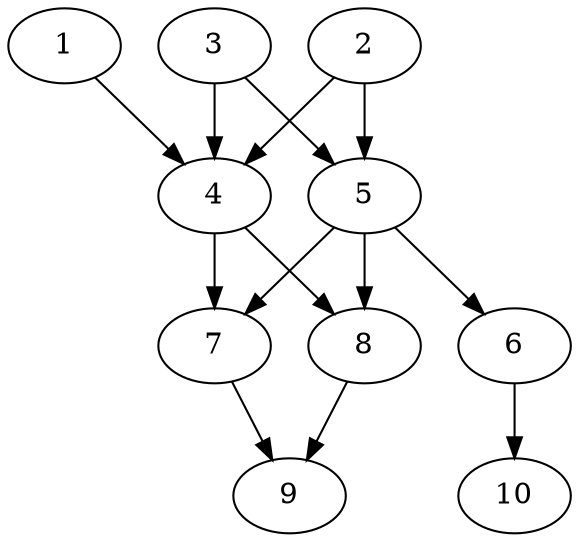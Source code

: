 // DAG automatically generated by daggen at Thu Oct  3 13:58:04 2019
// ./daggen --dot -n 10 --ccr 0.3 --fat 0.5 --regular 0.5 --density 0.7 --mindata 5242880 --maxdata 52428800 
digraph G {
  1 [size="96617813", alpha="0.18", expect_size="28985344"] 
  1 -> 4 [size ="28985344"]
  2 [size="94839467", alpha="0.16", expect_size="28451840"] 
  2 -> 4 [size ="28451840"]
  2 -> 5 [size ="28451840"]
  3 [size="82937173", alpha="0.17", expect_size="24881152"] 
  3 -> 4 [size ="24881152"]
  3 -> 5 [size ="24881152"]
  4 [size="127320747", alpha="0.01", expect_size="38196224"] 
  4 -> 7 [size ="38196224"]
  4 -> 8 [size ="38196224"]
  5 [size="79967573", alpha="0.03", expect_size="23990272"] 
  5 -> 6 [size ="23990272"]
  5 -> 7 [size ="23990272"]
  5 -> 8 [size ="23990272"]
  6 [size="145786880", alpha="0.13", expect_size="43736064"] 
  6 -> 10 [size ="43736064"]
  7 [size="120692053", alpha="0.19", expect_size="36207616"] 
  7 -> 9 [size ="36207616"]
  8 [size="70382933", alpha="0.02", expect_size="21114880"] 
  8 -> 9 [size ="21114880"]
  9 [size="99211947", alpha="0.12", expect_size="29763584"] 
  10 [size="40741547", alpha="0.08", expect_size="12222464"] 
}
